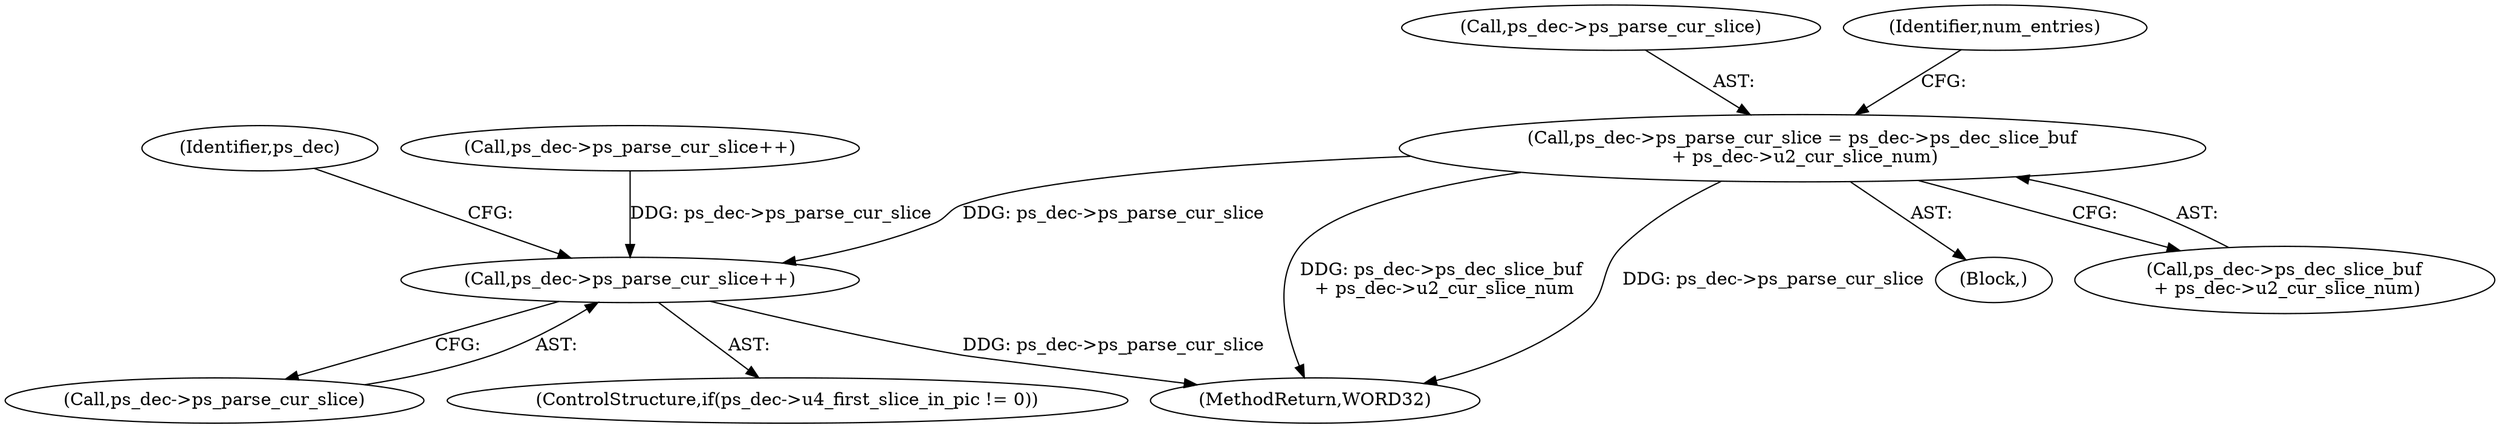 digraph "0_Android_4a524d3a8ae9aa20c36430008e6bd429443f8f1d_1@integer" {
"1000706" [label="(Call,ps_dec->ps_parse_cur_slice = ps_dec->ps_dec_slice_buf\n + ps_dec->u2_cur_slice_num)"];
"1001240" [label="(Call,ps_dec->ps_parse_cur_slice++)"];
"1001278" [label="(MethodReturn,WORD32)"];
"1001246" [label="(Identifier,ps_dec)"];
"1001241" [label="(Call,ps_dec->ps_parse_cur_slice)"];
"1000705" [label="(Block,)"];
"1000710" [label="(Call,ps_dec->ps_dec_slice_buf\n + ps_dec->u2_cur_slice_num)"];
"1000707" [label="(Call,ps_dec->ps_parse_cur_slice)"];
"1001240" [label="(Call,ps_dec->ps_parse_cur_slice++)"];
"1001234" [label="(ControlStructure,if(ps_dec->u4_first_slice_in_pic != 0))"];
"1000706" [label="(Call,ps_dec->ps_parse_cur_slice = ps_dec->ps_dec_slice_buf\n + ps_dec->u2_cur_slice_num)"];
"1000722" [label="(Identifier,num_entries)"];
"1000700" [label="(Call,ps_dec->ps_parse_cur_slice++)"];
"1000706" -> "1000705"  [label="AST: "];
"1000706" -> "1000710"  [label="CFG: "];
"1000707" -> "1000706"  [label="AST: "];
"1000710" -> "1000706"  [label="AST: "];
"1000722" -> "1000706"  [label="CFG: "];
"1000706" -> "1001278"  [label="DDG: ps_dec->ps_dec_slice_buf\n + ps_dec->u2_cur_slice_num"];
"1000706" -> "1001278"  [label="DDG: ps_dec->ps_parse_cur_slice"];
"1000706" -> "1001240"  [label="DDG: ps_dec->ps_parse_cur_slice"];
"1001240" -> "1001234"  [label="AST: "];
"1001240" -> "1001241"  [label="CFG: "];
"1001241" -> "1001240"  [label="AST: "];
"1001246" -> "1001240"  [label="CFG: "];
"1001240" -> "1001278"  [label="DDG: ps_dec->ps_parse_cur_slice"];
"1000700" -> "1001240"  [label="DDG: ps_dec->ps_parse_cur_slice"];
}
